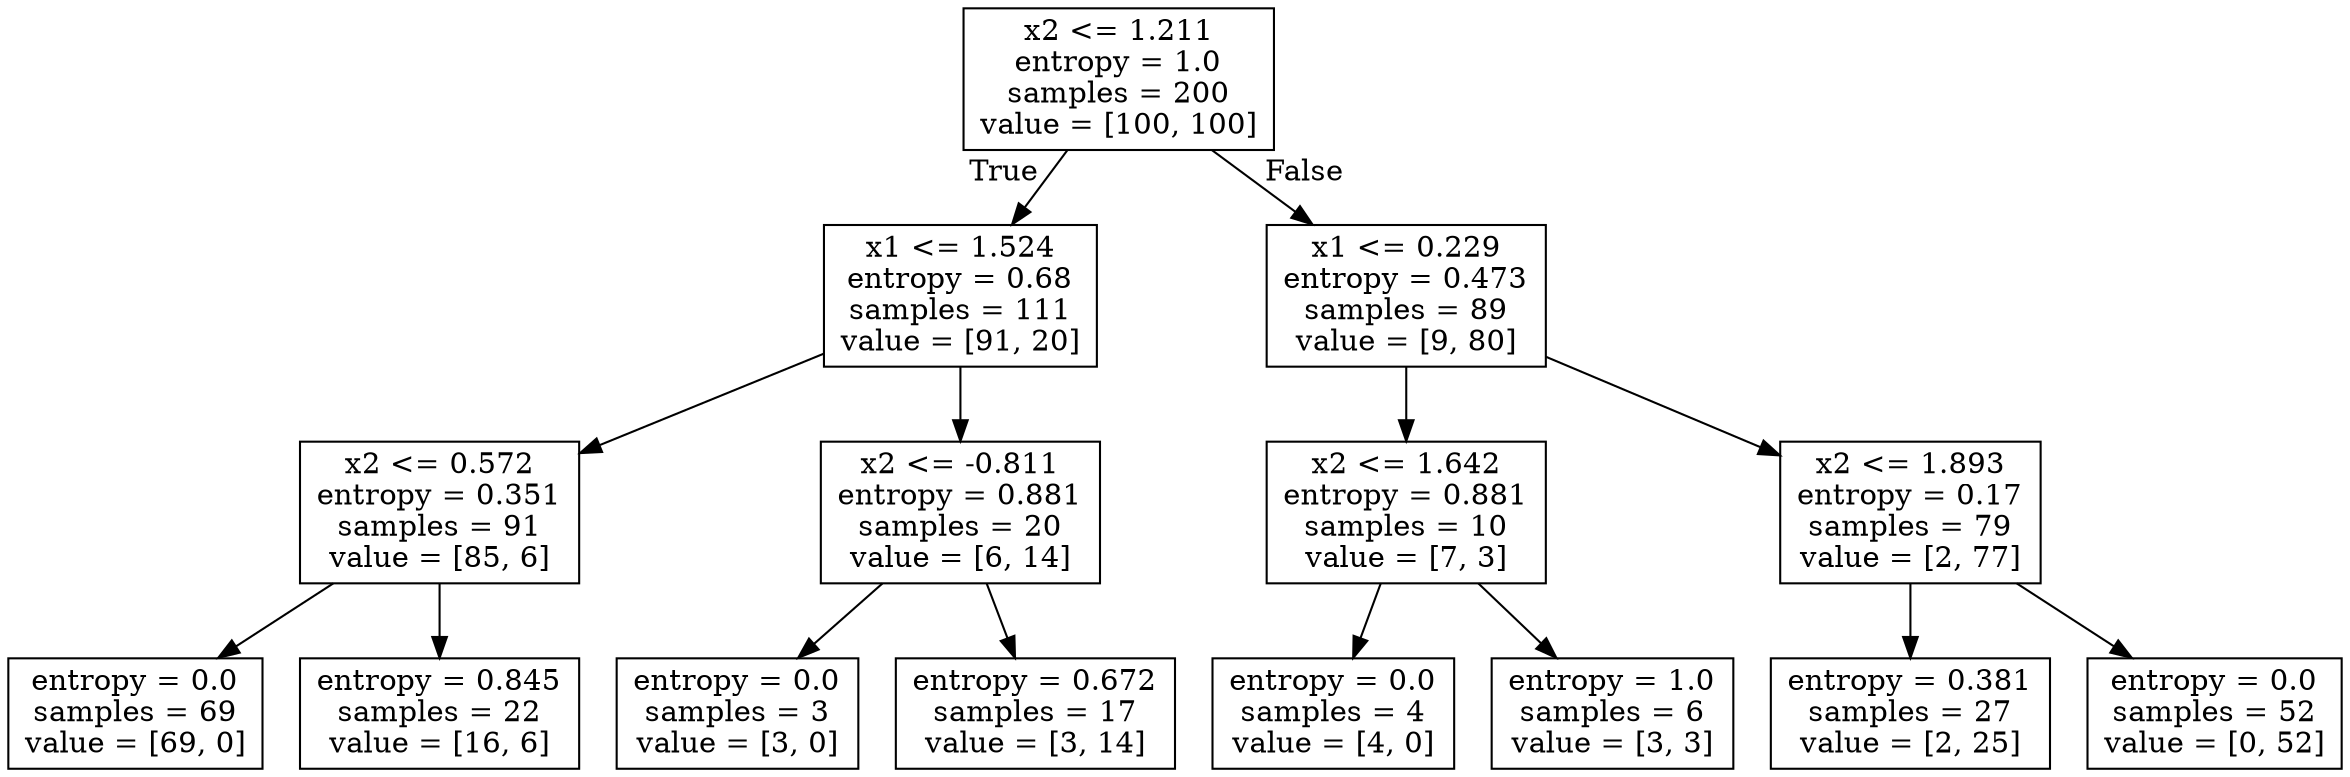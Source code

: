 digraph Tree {
node [shape=box] ;
0 [label="x2 <= 1.211\nentropy = 1.0\nsamples = 200\nvalue = [100, 100]"] ;
1 [label="x1 <= 1.524\nentropy = 0.68\nsamples = 111\nvalue = [91, 20]"] ;
0 -> 1 [labeldistance=2.5, labelangle=45, headlabel="True"] ;
2 [label="x2 <= 0.572\nentropy = 0.351\nsamples = 91\nvalue = [85, 6]"] ;
1 -> 2 ;
3 [label="entropy = 0.0\nsamples = 69\nvalue = [69, 0]"] ;
2 -> 3 ;
4 [label="entropy = 0.845\nsamples = 22\nvalue = [16, 6]"] ;
2 -> 4 ;
5 [label="x2 <= -0.811\nentropy = 0.881\nsamples = 20\nvalue = [6, 14]"] ;
1 -> 5 ;
6 [label="entropy = 0.0\nsamples = 3\nvalue = [3, 0]"] ;
5 -> 6 ;
7 [label="entropy = 0.672\nsamples = 17\nvalue = [3, 14]"] ;
5 -> 7 ;
8 [label="x1 <= 0.229\nentropy = 0.473\nsamples = 89\nvalue = [9, 80]"] ;
0 -> 8 [labeldistance=2.5, labelangle=-45, headlabel="False"] ;
9 [label="x2 <= 1.642\nentropy = 0.881\nsamples = 10\nvalue = [7, 3]"] ;
8 -> 9 ;
10 [label="entropy = 0.0\nsamples = 4\nvalue = [4, 0]"] ;
9 -> 10 ;
11 [label="entropy = 1.0\nsamples = 6\nvalue = [3, 3]"] ;
9 -> 11 ;
12 [label="x2 <= 1.893\nentropy = 0.17\nsamples = 79\nvalue = [2, 77]"] ;
8 -> 12 ;
13 [label="entropy = 0.381\nsamples = 27\nvalue = [2, 25]"] ;
12 -> 13 ;
14 [label="entropy = 0.0\nsamples = 52\nvalue = [0, 52]"] ;
12 -> 14 ;
}
